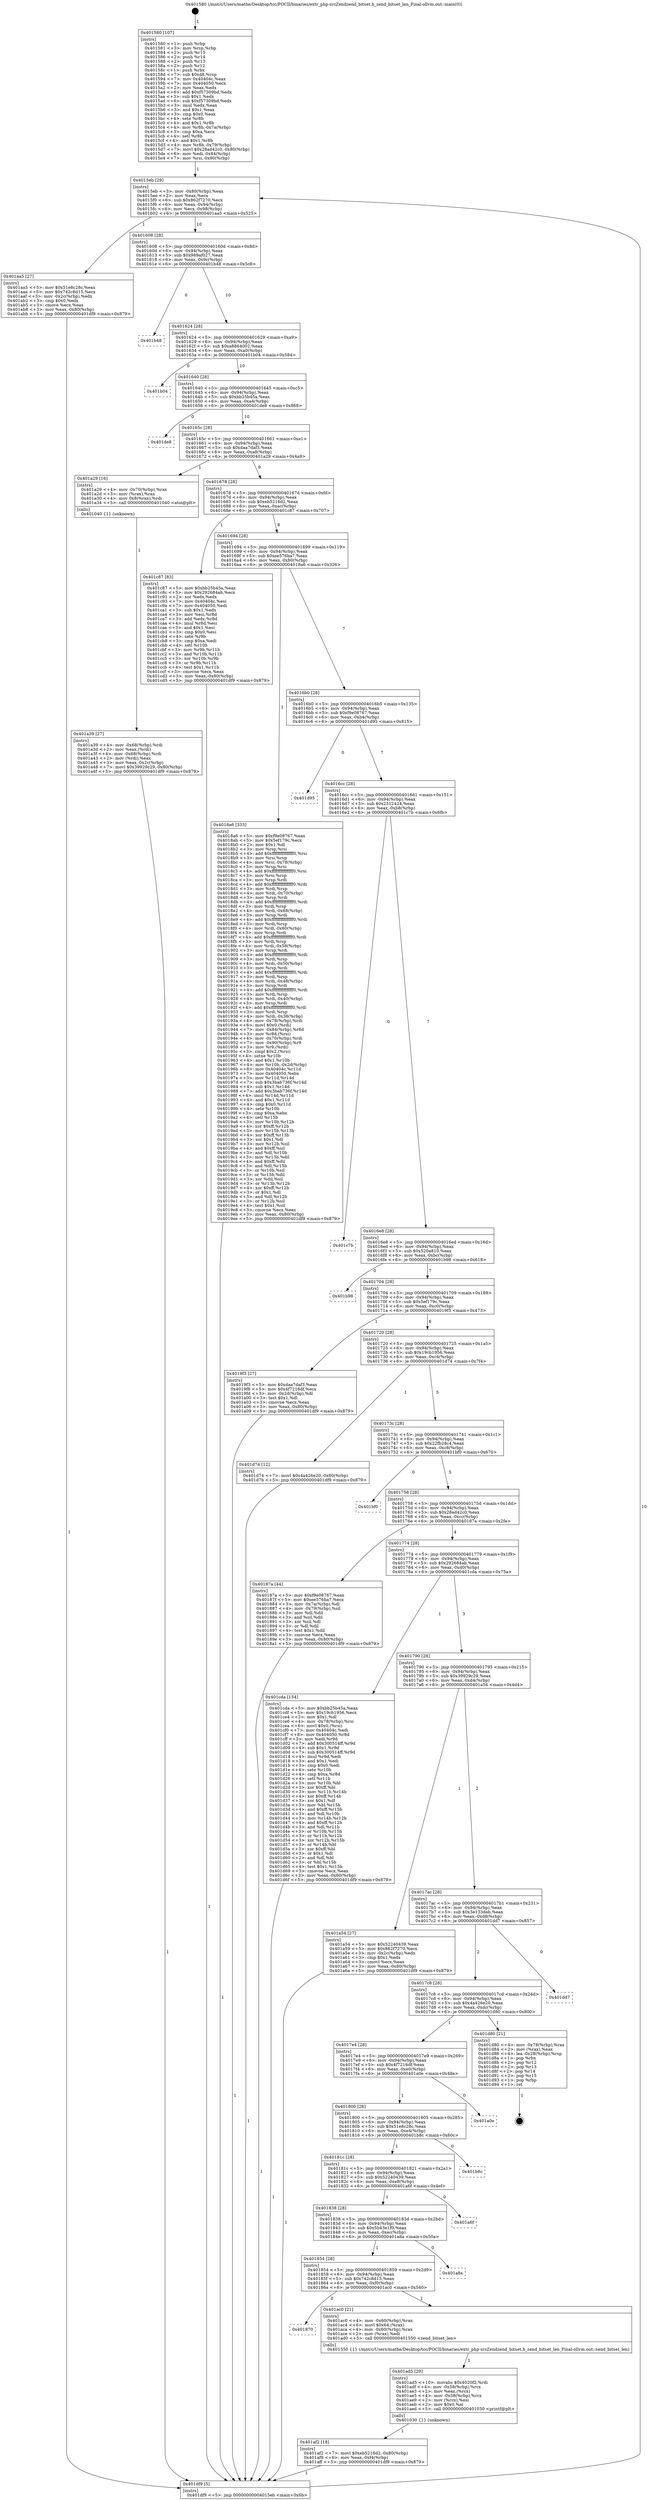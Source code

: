 digraph "0x401580" {
  label = "0x401580 (/mnt/c/Users/mathe/Desktop/tcc/POCII/binaries/extr_php-srcZendzend_bitset.h_zend_bitset_len_Final-ollvm.out::main(0))"
  labelloc = "t"
  node[shape=record]

  Entry [label="",width=0.3,height=0.3,shape=circle,fillcolor=black,style=filled]
  "0x4015eb" [label="{
     0x4015eb [29]\l
     | [instrs]\l
     &nbsp;&nbsp;0x4015eb \<+3\>: mov -0x80(%rbp),%eax\l
     &nbsp;&nbsp;0x4015ee \<+2\>: mov %eax,%ecx\l
     &nbsp;&nbsp;0x4015f0 \<+6\>: sub $0x862f7270,%ecx\l
     &nbsp;&nbsp;0x4015f6 \<+6\>: mov %eax,-0x94(%rbp)\l
     &nbsp;&nbsp;0x4015fc \<+6\>: mov %ecx,-0x98(%rbp)\l
     &nbsp;&nbsp;0x401602 \<+6\>: je 0000000000401aa5 \<main+0x525\>\l
  }"]
  "0x401aa5" [label="{
     0x401aa5 [27]\l
     | [instrs]\l
     &nbsp;&nbsp;0x401aa5 \<+5\>: mov $0x51e8c28c,%eax\l
     &nbsp;&nbsp;0x401aaa \<+5\>: mov $0x742c8d15,%ecx\l
     &nbsp;&nbsp;0x401aaf \<+3\>: mov -0x2c(%rbp),%edx\l
     &nbsp;&nbsp;0x401ab2 \<+3\>: cmp $0x0,%edx\l
     &nbsp;&nbsp;0x401ab5 \<+3\>: cmove %ecx,%eax\l
     &nbsp;&nbsp;0x401ab8 \<+3\>: mov %eax,-0x80(%rbp)\l
     &nbsp;&nbsp;0x401abb \<+5\>: jmp 0000000000401df9 \<main+0x879\>\l
  }"]
  "0x401608" [label="{
     0x401608 [28]\l
     | [instrs]\l
     &nbsp;&nbsp;0x401608 \<+5\>: jmp 000000000040160d \<main+0x8d\>\l
     &nbsp;&nbsp;0x40160d \<+6\>: mov -0x94(%rbp),%eax\l
     &nbsp;&nbsp;0x401613 \<+5\>: sub $0x989af027,%eax\l
     &nbsp;&nbsp;0x401618 \<+6\>: mov %eax,-0x9c(%rbp)\l
     &nbsp;&nbsp;0x40161e \<+6\>: je 0000000000401b48 \<main+0x5c8\>\l
  }"]
  Exit [label="",width=0.3,height=0.3,shape=circle,fillcolor=black,style=filled,peripheries=2]
  "0x401b48" [label="{
     0x401b48\l
  }", style=dashed]
  "0x401624" [label="{
     0x401624 [28]\l
     | [instrs]\l
     &nbsp;&nbsp;0x401624 \<+5\>: jmp 0000000000401629 \<main+0xa9\>\l
     &nbsp;&nbsp;0x401629 \<+6\>: mov -0x94(%rbp),%eax\l
     &nbsp;&nbsp;0x40162f \<+5\>: sub $0xa8864002,%eax\l
     &nbsp;&nbsp;0x401634 \<+6\>: mov %eax,-0xa0(%rbp)\l
     &nbsp;&nbsp;0x40163a \<+6\>: je 0000000000401b04 \<main+0x584\>\l
  }"]
  "0x401af2" [label="{
     0x401af2 [18]\l
     | [instrs]\l
     &nbsp;&nbsp;0x401af2 \<+7\>: movl $0xeb5216d2,-0x80(%rbp)\l
     &nbsp;&nbsp;0x401af9 \<+6\>: mov %eax,-0xf4(%rbp)\l
     &nbsp;&nbsp;0x401aff \<+5\>: jmp 0000000000401df9 \<main+0x879\>\l
  }"]
  "0x401b04" [label="{
     0x401b04\l
  }", style=dashed]
  "0x401640" [label="{
     0x401640 [28]\l
     | [instrs]\l
     &nbsp;&nbsp;0x401640 \<+5\>: jmp 0000000000401645 \<main+0xc5\>\l
     &nbsp;&nbsp;0x401645 \<+6\>: mov -0x94(%rbp),%eax\l
     &nbsp;&nbsp;0x40164b \<+5\>: sub $0xbb25b45a,%eax\l
     &nbsp;&nbsp;0x401650 \<+6\>: mov %eax,-0xa4(%rbp)\l
     &nbsp;&nbsp;0x401656 \<+6\>: je 0000000000401de8 \<main+0x868\>\l
  }"]
  "0x401ad5" [label="{
     0x401ad5 [29]\l
     | [instrs]\l
     &nbsp;&nbsp;0x401ad5 \<+10\>: movabs $0x4020f2,%rdi\l
     &nbsp;&nbsp;0x401adf \<+4\>: mov -0x58(%rbp),%rcx\l
     &nbsp;&nbsp;0x401ae3 \<+2\>: mov %eax,(%rcx)\l
     &nbsp;&nbsp;0x401ae5 \<+4\>: mov -0x58(%rbp),%rcx\l
     &nbsp;&nbsp;0x401ae9 \<+2\>: mov (%rcx),%esi\l
     &nbsp;&nbsp;0x401aeb \<+2\>: mov $0x0,%al\l
     &nbsp;&nbsp;0x401aed \<+5\>: call 0000000000401030 \<printf@plt\>\l
     | [calls]\l
     &nbsp;&nbsp;0x401030 \{1\} (unknown)\l
  }"]
  "0x401de8" [label="{
     0x401de8\l
  }", style=dashed]
  "0x40165c" [label="{
     0x40165c [28]\l
     | [instrs]\l
     &nbsp;&nbsp;0x40165c \<+5\>: jmp 0000000000401661 \<main+0xe1\>\l
     &nbsp;&nbsp;0x401661 \<+6\>: mov -0x94(%rbp),%eax\l
     &nbsp;&nbsp;0x401667 \<+5\>: sub $0xdaa7daf3,%eax\l
     &nbsp;&nbsp;0x40166c \<+6\>: mov %eax,-0xa8(%rbp)\l
     &nbsp;&nbsp;0x401672 \<+6\>: je 0000000000401a29 \<main+0x4a9\>\l
  }"]
  "0x401870" [label="{
     0x401870\l
  }", style=dashed]
  "0x401a29" [label="{
     0x401a29 [16]\l
     | [instrs]\l
     &nbsp;&nbsp;0x401a29 \<+4\>: mov -0x70(%rbp),%rax\l
     &nbsp;&nbsp;0x401a2d \<+3\>: mov (%rax),%rax\l
     &nbsp;&nbsp;0x401a30 \<+4\>: mov 0x8(%rax),%rdi\l
     &nbsp;&nbsp;0x401a34 \<+5\>: call 0000000000401040 \<atoi@plt\>\l
     | [calls]\l
     &nbsp;&nbsp;0x401040 \{1\} (unknown)\l
  }"]
  "0x401678" [label="{
     0x401678 [28]\l
     | [instrs]\l
     &nbsp;&nbsp;0x401678 \<+5\>: jmp 000000000040167d \<main+0xfd\>\l
     &nbsp;&nbsp;0x40167d \<+6\>: mov -0x94(%rbp),%eax\l
     &nbsp;&nbsp;0x401683 \<+5\>: sub $0xeb5216d2,%eax\l
     &nbsp;&nbsp;0x401688 \<+6\>: mov %eax,-0xac(%rbp)\l
     &nbsp;&nbsp;0x40168e \<+6\>: je 0000000000401c87 \<main+0x707\>\l
  }"]
  "0x401ac0" [label="{
     0x401ac0 [21]\l
     | [instrs]\l
     &nbsp;&nbsp;0x401ac0 \<+4\>: mov -0x60(%rbp),%rax\l
     &nbsp;&nbsp;0x401ac4 \<+6\>: movl $0x64,(%rax)\l
     &nbsp;&nbsp;0x401aca \<+4\>: mov -0x60(%rbp),%rax\l
     &nbsp;&nbsp;0x401ace \<+2\>: mov (%rax),%edi\l
     &nbsp;&nbsp;0x401ad0 \<+5\>: call 0000000000401550 \<zend_bitset_len\>\l
     | [calls]\l
     &nbsp;&nbsp;0x401550 \{1\} (/mnt/c/Users/mathe/Desktop/tcc/POCII/binaries/extr_php-srcZendzend_bitset.h_zend_bitset_len_Final-ollvm.out::zend_bitset_len)\l
  }"]
  "0x401c87" [label="{
     0x401c87 [83]\l
     | [instrs]\l
     &nbsp;&nbsp;0x401c87 \<+5\>: mov $0xbb25b45a,%eax\l
     &nbsp;&nbsp;0x401c8c \<+5\>: mov $0x292684ab,%ecx\l
     &nbsp;&nbsp;0x401c91 \<+2\>: xor %edx,%edx\l
     &nbsp;&nbsp;0x401c93 \<+7\>: mov 0x40404c,%esi\l
     &nbsp;&nbsp;0x401c9a \<+7\>: mov 0x404050,%edi\l
     &nbsp;&nbsp;0x401ca1 \<+3\>: sub $0x1,%edx\l
     &nbsp;&nbsp;0x401ca4 \<+3\>: mov %esi,%r8d\l
     &nbsp;&nbsp;0x401ca7 \<+3\>: add %edx,%r8d\l
     &nbsp;&nbsp;0x401caa \<+4\>: imul %r8d,%esi\l
     &nbsp;&nbsp;0x401cae \<+3\>: and $0x1,%esi\l
     &nbsp;&nbsp;0x401cb1 \<+3\>: cmp $0x0,%esi\l
     &nbsp;&nbsp;0x401cb4 \<+4\>: sete %r9b\l
     &nbsp;&nbsp;0x401cb8 \<+3\>: cmp $0xa,%edi\l
     &nbsp;&nbsp;0x401cbb \<+4\>: setl %r10b\l
     &nbsp;&nbsp;0x401cbf \<+3\>: mov %r9b,%r11b\l
     &nbsp;&nbsp;0x401cc2 \<+3\>: and %r10b,%r11b\l
     &nbsp;&nbsp;0x401cc5 \<+3\>: xor %r10b,%r9b\l
     &nbsp;&nbsp;0x401cc8 \<+3\>: or %r9b,%r11b\l
     &nbsp;&nbsp;0x401ccb \<+4\>: test $0x1,%r11b\l
     &nbsp;&nbsp;0x401ccf \<+3\>: cmovne %ecx,%eax\l
     &nbsp;&nbsp;0x401cd2 \<+3\>: mov %eax,-0x80(%rbp)\l
     &nbsp;&nbsp;0x401cd5 \<+5\>: jmp 0000000000401df9 \<main+0x879\>\l
  }"]
  "0x401694" [label="{
     0x401694 [28]\l
     | [instrs]\l
     &nbsp;&nbsp;0x401694 \<+5\>: jmp 0000000000401699 \<main+0x119\>\l
     &nbsp;&nbsp;0x401699 \<+6\>: mov -0x94(%rbp),%eax\l
     &nbsp;&nbsp;0x40169f \<+5\>: sub $0xee576ba7,%eax\l
     &nbsp;&nbsp;0x4016a4 \<+6\>: mov %eax,-0xb0(%rbp)\l
     &nbsp;&nbsp;0x4016aa \<+6\>: je 00000000004018a6 \<main+0x326\>\l
  }"]
  "0x401854" [label="{
     0x401854 [28]\l
     | [instrs]\l
     &nbsp;&nbsp;0x401854 \<+5\>: jmp 0000000000401859 \<main+0x2d9\>\l
     &nbsp;&nbsp;0x401859 \<+6\>: mov -0x94(%rbp),%eax\l
     &nbsp;&nbsp;0x40185f \<+5\>: sub $0x742c8d15,%eax\l
     &nbsp;&nbsp;0x401864 \<+6\>: mov %eax,-0xf0(%rbp)\l
     &nbsp;&nbsp;0x40186a \<+6\>: je 0000000000401ac0 \<main+0x540\>\l
  }"]
  "0x4018a6" [label="{
     0x4018a6 [333]\l
     | [instrs]\l
     &nbsp;&nbsp;0x4018a6 \<+5\>: mov $0xf9e08767,%eax\l
     &nbsp;&nbsp;0x4018ab \<+5\>: mov $0x5ef179c,%ecx\l
     &nbsp;&nbsp;0x4018b0 \<+2\>: mov $0x1,%dl\l
     &nbsp;&nbsp;0x4018b2 \<+3\>: mov %rsp,%rsi\l
     &nbsp;&nbsp;0x4018b5 \<+4\>: add $0xfffffffffffffff0,%rsi\l
     &nbsp;&nbsp;0x4018b9 \<+3\>: mov %rsi,%rsp\l
     &nbsp;&nbsp;0x4018bc \<+4\>: mov %rsi,-0x78(%rbp)\l
     &nbsp;&nbsp;0x4018c0 \<+3\>: mov %rsp,%rsi\l
     &nbsp;&nbsp;0x4018c3 \<+4\>: add $0xfffffffffffffff0,%rsi\l
     &nbsp;&nbsp;0x4018c7 \<+3\>: mov %rsi,%rsp\l
     &nbsp;&nbsp;0x4018ca \<+3\>: mov %rsp,%rdi\l
     &nbsp;&nbsp;0x4018cd \<+4\>: add $0xfffffffffffffff0,%rdi\l
     &nbsp;&nbsp;0x4018d1 \<+3\>: mov %rdi,%rsp\l
     &nbsp;&nbsp;0x4018d4 \<+4\>: mov %rdi,-0x70(%rbp)\l
     &nbsp;&nbsp;0x4018d8 \<+3\>: mov %rsp,%rdi\l
     &nbsp;&nbsp;0x4018db \<+4\>: add $0xfffffffffffffff0,%rdi\l
     &nbsp;&nbsp;0x4018df \<+3\>: mov %rdi,%rsp\l
     &nbsp;&nbsp;0x4018e2 \<+4\>: mov %rdi,-0x68(%rbp)\l
     &nbsp;&nbsp;0x4018e6 \<+3\>: mov %rsp,%rdi\l
     &nbsp;&nbsp;0x4018e9 \<+4\>: add $0xfffffffffffffff0,%rdi\l
     &nbsp;&nbsp;0x4018ed \<+3\>: mov %rdi,%rsp\l
     &nbsp;&nbsp;0x4018f0 \<+4\>: mov %rdi,-0x60(%rbp)\l
     &nbsp;&nbsp;0x4018f4 \<+3\>: mov %rsp,%rdi\l
     &nbsp;&nbsp;0x4018f7 \<+4\>: add $0xfffffffffffffff0,%rdi\l
     &nbsp;&nbsp;0x4018fb \<+3\>: mov %rdi,%rsp\l
     &nbsp;&nbsp;0x4018fe \<+4\>: mov %rdi,-0x58(%rbp)\l
     &nbsp;&nbsp;0x401902 \<+3\>: mov %rsp,%rdi\l
     &nbsp;&nbsp;0x401905 \<+4\>: add $0xfffffffffffffff0,%rdi\l
     &nbsp;&nbsp;0x401909 \<+3\>: mov %rdi,%rsp\l
     &nbsp;&nbsp;0x40190c \<+4\>: mov %rdi,-0x50(%rbp)\l
     &nbsp;&nbsp;0x401910 \<+3\>: mov %rsp,%rdi\l
     &nbsp;&nbsp;0x401913 \<+4\>: add $0xfffffffffffffff0,%rdi\l
     &nbsp;&nbsp;0x401917 \<+3\>: mov %rdi,%rsp\l
     &nbsp;&nbsp;0x40191a \<+4\>: mov %rdi,-0x48(%rbp)\l
     &nbsp;&nbsp;0x40191e \<+3\>: mov %rsp,%rdi\l
     &nbsp;&nbsp;0x401921 \<+4\>: add $0xfffffffffffffff0,%rdi\l
     &nbsp;&nbsp;0x401925 \<+3\>: mov %rdi,%rsp\l
     &nbsp;&nbsp;0x401928 \<+4\>: mov %rdi,-0x40(%rbp)\l
     &nbsp;&nbsp;0x40192c \<+3\>: mov %rsp,%rdi\l
     &nbsp;&nbsp;0x40192f \<+4\>: add $0xfffffffffffffff0,%rdi\l
     &nbsp;&nbsp;0x401933 \<+3\>: mov %rdi,%rsp\l
     &nbsp;&nbsp;0x401936 \<+4\>: mov %rdi,-0x38(%rbp)\l
     &nbsp;&nbsp;0x40193a \<+4\>: mov -0x78(%rbp),%rdi\l
     &nbsp;&nbsp;0x40193e \<+6\>: movl $0x0,(%rdi)\l
     &nbsp;&nbsp;0x401944 \<+7\>: mov -0x84(%rbp),%r8d\l
     &nbsp;&nbsp;0x40194b \<+3\>: mov %r8d,(%rsi)\l
     &nbsp;&nbsp;0x40194e \<+4\>: mov -0x70(%rbp),%rdi\l
     &nbsp;&nbsp;0x401952 \<+7\>: mov -0x90(%rbp),%r9\l
     &nbsp;&nbsp;0x401959 \<+3\>: mov %r9,(%rdi)\l
     &nbsp;&nbsp;0x40195c \<+3\>: cmpl $0x2,(%rsi)\l
     &nbsp;&nbsp;0x40195f \<+4\>: setne %r10b\l
     &nbsp;&nbsp;0x401963 \<+4\>: and $0x1,%r10b\l
     &nbsp;&nbsp;0x401967 \<+4\>: mov %r10b,-0x2d(%rbp)\l
     &nbsp;&nbsp;0x40196b \<+8\>: mov 0x40404c,%r11d\l
     &nbsp;&nbsp;0x401973 \<+7\>: mov 0x404050,%ebx\l
     &nbsp;&nbsp;0x40197a \<+3\>: mov %r11d,%r14d\l
     &nbsp;&nbsp;0x40197d \<+7\>: sub $0x3bab736f,%r14d\l
     &nbsp;&nbsp;0x401984 \<+4\>: sub $0x1,%r14d\l
     &nbsp;&nbsp;0x401988 \<+7\>: add $0x3bab736f,%r14d\l
     &nbsp;&nbsp;0x40198f \<+4\>: imul %r14d,%r11d\l
     &nbsp;&nbsp;0x401993 \<+4\>: and $0x1,%r11d\l
     &nbsp;&nbsp;0x401997 \<+4\>: cmp $0x0,%r11d\l
     &nbsp;&nbsp;0x40199b \<+4\>: sete %r10b\l
     &nbsp;&nbsp;0x40199f \<+3\>: cmp $0xa,%ebx\l
     &nbsp;&nbsp;0x4019a2 \<+4\>: setl %r15b\l
     &nbsp;&nbsp;0x4019a6 \<+3\>: mov %r10b,%r12b\l
     &nbsp;&nbsp;0x4019a9 \<+4\>: xor $0xff,%r12b\l
     &nbsp;&nbsp;0x4019ad \<+3\>: mov %r15b,%r13b\l
     &nbsp;&nbsp;0x4019b0 \<+4\>: xor $0xff,%r13b\l
     &nbsp;&nbsp;0x4019b4 \<+3\>: xor $0x1,%dl\l
     &nbsp;&nbsp;0x4019b7 \<+3\>: mov %r12b,%sil\l
     &nbsp;&nbsp;0x4019ba \<+4\>: and $0xff,%sil\l
     &nbsp;&nbsp;0x4019be \<+3\>: and %dl,%r10b\l
     &nbsp;&nbsp;0x4019c1 \<+3\>: mov %r13b,%dil\l
     &nbsp;&nbsp;0x4019c4 \<+4\>: and $0xff,%dil\l
     &nbsp;&nbsp;0x4019c8 \<+3\>: and %dl,%r15b\l
     &nbsp;&nbsp;0x4019cb \<+3\>: or %r10b,%sil\l
     &nbsp;&nbsp;0x4019ce \<+3\>: or %r15b,%dil\l
     &nbsp;&nbsp;0x4019d1 \<+3\>: xor %dil,%sil\l
     &nbsp;&nbsp;0x4019d4 \<+3\>: or %r13b,%r12b\l
     &nbsp;&nbsp;0x4019d7 \<+4\>: xor $0xff,%r12b\l
     &nbsp;&nbsp;0x4019db \<+3\>: or $0x1,%dl\l
     &nbsp;&nbsp;0x4019de \<+3\>: and %dl,%r12b\l
     &nbsp;&nbsp;0x4019e1 \<+3\>: or %r12b,%sil\l
     &nbsp;&nbsp;0x4019e4 \<+4\>: test $0x1,%sil\l
     &nbsp;&nbsp;0x4019e8 \<+3\>: cmovne %ecx,%eax\l
     &nbsp;&nbsp;0x4019eb \<+3\>: mov %eax,-0x80(%rbp)\l
     &nbsp;&nbsp;0x4019ee \<+5\>: jmp 0000000000401df9 \<main+0x879\>\l
  }"]
  "0x4016b0" [label="{
     0x4016b0 [28]\l
     | [instrs]\l
     &nbsp;&nbsp;0x4016b0 \<+5\>: jmp 00000000004016b5 \<main+0x135\>\l
     &nbsp;&nbsp;0x4016b5 \<+6\>: mov -0x94(%rbp),%eax\l
     &nbsp;&nbsp;0x4016bb \<+5\>: sub $0xf9e08767,%eax\l
     &nbsp;&nbsp;0x4016c0 \<+6\>: mov %eax,-0xb4(%rbp)\l
     &nbsp;&nbsp;0x4016c6 \<+6\>: je 0000000000401d95 \<main+0x815\>\l
  }"]
  "0x401a8a" [label="{
     0x401a8a\l
  }", style=dashed]
  "0x401d95" [label="{
     0x401d95\l
  }", style=dashed]
  "0x4016cc" [label="{
     0x4016cc [28]\l
     | [instrs]\l
     &nbsp;&nbsp;0x4016cc \<+5\>: jmp 00000000004016d1 \<main+0x151\>\l
     &nbsp;&nbsp;0x4016d1 \<+6\>: mov -0x94(%rbp),%eax\l
     &nbsp;&nbsp;0x4016d7 \<+5\>: sub $0x2312424,%eax\l
     &nbsp;&nbsp;0x4016dc \<+6\>: mov %eax,-0xb8(%rbp)\l
     &nbsp;&nbsp;0x4016e2 \<+6\>: je 0000000000401c7b \<main+0x6fb\>\l
  }"]
  "0x401838" [label="{
     0x401838 [28]\l
     | [instrs]\l
     &nbsp;&nbsp;0x401838 \<+5\>: jmp 000000000040183d \<main+0x2bd\>\l
     &nbsp;&nbsp;0x40183d \<+6\>: mov -0x94(%rbp),%eax\l
     &nbsp;&nbsp;0x401843 \<+5\>: sub $0x5b43e1f0,%eax\l
     &nbsp;&nbsp;0x401848 \<+6\>: mov %eax,-0xec(%rbp)\l
     &nbsp;&nbsp;0x40184e \<+6\>: je 0000000000401a8a \<main+0x50a\>\l
  }"]
  "0x401c7b" [label="{
     0x401c7b\l
  }", style=dashed]
  "0x4016e8" [label="{
     0x4016e8 [28]\l
     | [instrs]\l
     &nbsp;&nbsp;0x4016e8 \<+5\>: jmp 00000000004016ed \<main+0x16d\>\l
     &nbsp;&nbsp;0x4016ed \<+6\>: mov -0x94(%rbp),%eax\l
     &nbsp;&nbsp;0x4016f3 \<+5\>: sub $0x520a810,%eax\l
     &nbsp;&nbsp;0x4016f8 \<+6\>: mov %eax,-0xbc(%rbp)\l
     &nbsp;&nbsp;0x4016fe \<+6\>: je 0000000000401b98 \<main+0x618\>\l
  }"]
  "0x401a6f" [label="{
     0x401a6f\l
  }", style=dashed]
  "0x401b98" [label="{
     0x401b98\l
  }", style=dashed]
  "0x401704" [label="{
     0x401704 [28]\l
     | [instrs]\l
     &nbsp;&nbsp;0x401704 \<+5\>: jmp 0000000000401709 \<main+0x189\>\l
     &nbsp;&nbsp;0x401709 \<+6\>: mov -0x94(%rbp),%eax\l
     &nbsp;&nbsp;0x40170f \<+5\>: sub $0x5ef179c,%eax\l
     &nbsp;&nbsp;0x401714 \<+6\>: mov %eax,-0xc0(%rbp)\l
     &nbsp;&nbsp;0x40171a \<+6\>: je 00000000004019f3 \<main+0x473\>\l
  }"]
  "0x40181c" [label="{
     0x40181c [28]\l
     | [instrs]\l
     &nbsp;&nbsp;0x40181c \<+5\>: jmp 0000000000401821 \<main+0x2a1\>\l
     &nbsp;&nbsp;0x401821 \<+6\>: mov -0x94(%rbp),%eax\l
     &nbsp;&nbsp;0x401827 \<+5\>: sub $0x52240439,%eax\l
     &nbsp;&nbsp;0x40182c \<+6\>: mov %eax,-0xe8(%rbp)\l
     &nbsp;&nbsp;0x401832 \<+6\>: je 0000000000401a6f \<main+0x4ef\>\l
  }"]
  "0x4019f3" [label="{
     0x4019f3 [27]\l
     | [instrs]\l
     &nbsp;&nbsp;0x4019f3 \<+5\>: mov $0xdaa7daf3,%eax\l
     &nbsp;&nbsp;0x4019f8 \<+5\>: mov $0x4f7216df,%ecx\l
     &nbsp;&nbsp;0x4019fd \<+3\>: mov -0x2d(%rbp),%dl\l
     &nbsp;&nbsp;0x401a00 \<+3\>: test $0x1,%dl\l
     &nbsp;&nbsp;0x401a03 \<+3\>: cmovne %ecx,%eax\l
     &nbsp;&nbsp;0x401a06 \<+3\>: mov %eax,-0x80(%rbp)\l
     &nbsp;&nbsp;0x401a09 \<+5\>: jmp 0000000000401df9 \<main+0x879\>\l
  }"]
  "0x401720" [label="{
     0x401720 [28]\l
     | [instrs]\l
     &nbsp;&nbsp;0x401720 \<+5\>: jmp 0000000000401725 \<main+0x1a5\>\l
     &nbsp;&nbsp;0x401725 \<+6\>: mov -0x94(%rbp),%eax\l
     &nbsp;&nbsp;0x40172b \<+5\>: sub $0x19cb1956,%eax\l
     &nbsp;&nbsp;0x401730 \<+6\>: mov %eax,-0xc4(%rbp)\l
     &nbsp;&nbsp;0x401736 \<+6\>: je 0000000000401d74 \<main+0x7f4\>\l
  }"]
  "0x401b8c" [label="{
     0x401b8c\l
  }", style=dashed]
  "0x401d74" [label="{
     0x401d74 [12]\l
     | [instrs]\l
     &nbsp;&nbsp;0x401d74 \<+7\>: movl $0x4a426e20,-0x80(%rbp)\l
     &nbsp;&nbsp;0x401d7b \<+5\>: jmp 0000000000401df9 \<main+0x879\>\l
  }"]
  "0x40173c" [label="{
     0x40173c [28]\l
     | [instrs]\l
     &nbsp;&nbsp;0x40173c \<+5\>: jmp 0000000000401741 \<main+0x1c1\>\l
     &nbsp;&nbsp;0x401741 \<+6\>: mov -0x94(%rbp),%eax\l
     &nbsp;&nbsp;0x401747 \<+5\>: sub $0x22fb28c4,%eax\l
     &nbsp;&nbsp;0x40174c \<+6\>: mov %eax,-0xc8(%rbp)\l
     &nbsp;&nbsp;0x401752 \<+6\>: je 0000000000401bf0 \<main+0x670\>\l
  }"]
  "0x401800" [label="{
     0x401800 [28]\l
     | [instrs]\l
     &nbsp;&nbsp;0x401800 \<+5\>: jmp 0000000000401805 \<main+0x285\>\l
     &nbsp;&nbsp;0x401805 \<+6\>: mov -0x94(%rbp),%eax\l
     &nbsp;&nbsp;0x40180b \<+5\>: sub $0x51e8c28c,%eax\l
     &nbsp;&nbsp;0x401810 \<+6\>: mov %eax,-0xe4(%rbp)\l
     &nbsp;&nbsp;0x401816 \<+6\>: je 0000000000401b8c \<main+0x60c\>\l
  }"]
  "0x401bf0" [label="{
     0x401bf0\l
  }", style=dashed]
  "0x401758" [label="{
     0x401758 [28]\l
     | [instrs]\l
     &nbsp;&nbsp;0x401758 \<+5\>: jmp 000000000040175d \<main+0x1dd\>\l
     &nbsp;&nbsp;0x40175d \<+6\>: mov -0x94(%rbp),%eax\l
     &nbsp;&nbsp;0x401763 \<+5\>: sub $0x28ad42c0,%eax\l
     &nbsp;&nbsp;0x401768 \<+6\>: mov %eax,-0xcc(%rbp)\l
     &nbsp;&nbsp;0x40176e \<+6\>: je 000000000040187a \<main+0x2fa\>\l
  }"]
  "0x401a0e" [label="{
     0x401a0e\l
  }", style=dashed]
  "0x40187a" [label="{
     0x40187a [44]\l
     | [instrs]\l
     &nbsp;&nbsp;0x40187a \<+5\>: mov $0xf9e08767,%eax\l
     &nbsp;&nbsp;0x40187f \<+5\>: mov $0xee576ba7,%ecx\l
     &nbsp;&nbsp;0x401884 \<+3\>: mov -0x7a(%rbp),%dl\l
     &nbsp;&nbsp;0x401887 \<+4\>: mov -0x79(%rbp),%sil\l
     &nbsp;&nbsp;0x40188b \<+3\>: mov %dl,%dil\l
     &nbsp;&nbsp;0x40188e \<+3\>: and %sil,%dil\l
     &nbsp;&nbsp;0x401891 \<+3\>: xor %sil,%dl\l
     &nbsp;&nbsp;0x401894 \<+3\>: or %dl,%dil\l
     &nbsp;&nbsp;0x401897 \<+4\>: test $0x1,%dil\l
     &nbsp;&nbsp;0x40189b \<+3\>: cmovne %ecx,%eax\l
     &nbsp;&nbsp;0x40189e \<+3\>: mov %eax,-0x80(%rbp)\l
     &nbsp;&nbsp;0x4018a1 \<+5\>: jmp 0000000000401df9 \<main+0x879\>\l
  }"]
  "0x401774" [label="{
     0x401774 [28]\l
     | [instrs]\l
     &nbsp;&nbsp;0x401774 \<+5\>: jmp 0000000000401779 \<main+0x1f9\>\l
     &nbsp;&nbsp;0x401779 \<+6\>: mov -0x94(%rbp),%eax\l
     &nbsp;&nbsp;0x40177f \<+5\>: sub $0x292684ab,%eax\l
     &nbsp;&nbsp;0x401784 \<+6\>: mov %eax,-0xd0(%rbp)\l
     &nbsp;&nbsp;0x40178a \<+6\>: je 0000000000401cda \<main+0x75a\>\l
  }"]
  "0x401df9" [label="{
     0x401df9 [5]\l
     | [instrs]\l
     &nbsp;&nbsp;0x401df9 \<+5\>: jmp 00000000004015eb \<main+0x6b\>\l
  }"]
  "0x401580" [label="{
     0x401580 [107]\l
     | [instrs]\l
     &nbsp;&nbsp;0x401580 \<+1\>: push %rbp\l
     &nbsp;&nbsp;0x401581 \<+3\>: mov %rsp,%rbp\l
     &nbsp;&nbsp;0x401584 \<+2\>: push %r15\l
     &nbsp;&nbsp;0x401586 \<+2\>: push %r14\l
     &nbsp;&nbsp;0x401588 \<+2\>: push %r13\l
     &nbsp;&nbsp;0x40158a \<+2\>: push %r12\l
     &nbsp;&nbsp;0x40158c \<+1\>: push %rbx\l
     &nbsp;&nbsp;0x40158d \<+7\>: sub $0xd8,%rsp\l
     &nbsp;&nbsp;0x401594 \<+7\>: mov 0x40404c,%eax\l
     &nbsp;&nbsp;0x40159b \<+7\>: mov 0x404050,%ecx\l
     &nbsp;&nbsp;0x4015a2 \<+2\>: mov %eax,%edx\l
     &nbsp;&nbsp;0x4015a4 \<+6\>: add $0xf57309bd,%edx\l
     &nbsp;&nbsp;0x4015aa \<+3\>: sub $0x1,%edx\l
     &nbsp;&nbsp;0x4015ad \<+6\>: sub $0xf57309bd,%edx\l
     &nbsp;&nbsp;0x4015b3 \<+3\>: imul %edx,%eax\l
     &nbsp;&nbsp;0x4015b6 \<+3\>: and $0x1,%eax\l
     &nbsp;&nbsp;0x4015b9 \<+3\>: cmp $0x0,%eax\l
     &nbsp;&nbsp;0x4015bc \<+4\>: sete %r8b\l
     &nbsp;&nbsp;0x4015c0 \<+4\>: and $0x1,%r8b\l
     &nbsp;&nbsp;0x4015c4 \<+4\>: mov %r8b,-0x7a(%rbp)\l
     &nbsp;&nbsp;0x4015c8 \<+3\>: cmp $0xa,%ecx\l
     &nbsp;&nbsp;0x4015cb \<+4\>: setl %r8b\l
     &nbsp;&nbsp;0x4015cf \<+4\>: and $0x1,%r8b\l
     &nbsp;&nbsp;0x4015d3 \<+4\>: mov %r8b,-0x79(%rbp)\l
     &nbsp;&nbsp;0x4015d7 \<+7\>: movl $0x28ad42c0,-0x80(%rbp)\l
     &nbsp;&nbsp;0x4015de \<+6\>: mov %edi,-0x84(%rbp)\l
     &nbsp;&nbsp;0x4015e4 \<+7\>: mov %rsi,-0x90(%rbp)\l
  }"]
  "0x4017e4" [label="{
     0x4017e4 [28]\l
     | [instrs]\l
     &nbsp;&nbsp;0x4017e4 \<+5\>: jmp 00000000004017e9 \<main+0x269\>\l
     &nbsp;&nbsp;0x4017e9 \<+6\>: mov -0x94(%rbp),%eax\l
     &nbsp;&nbsp;0x4017ef \<+5\>: sub $0x4f7216df,%eax\l
     &nbsp;&nbsp;0x4017f4 \<+6\>: mov %eax,-0xe0(%rbp)\l
     &nbsp;&nbsp;0x4017fa \<+6\>: je 0000000000401a0e \<main+0x48e\>\l
  }"]
  "0x401a39" [label="{
     0x401a39 [27]\l
     | [instrs]\l
     &nbsp;&nbsp;0x401a39 \<+4\>: mov -0x68(%rbp),%rdi\l
     &nbsp;&nbsp;0x401a3d \<+2\>: mov %eax,(%rdi)\l
     &nbsp;&nbsp;0x401a3f \<+4\>: mov -0x68(%rbp),%rdi\l
     &nbsp;&nbsp;0x401a43 \<+2\>: mov (%rdi),%eax\l
     &nbsp;&nbsp;0x401a45 \<+3\>: mov %eax,-0x2c(%rbp)\l
     &nbsp;&nbsp;0x401a48 \<+7\>: movl $0x39929c29,-0x80(%rbp)\l
     &nbsp;&nbsp;0x401a4f \<+5\>: jmp 0000000000401df9 \<main+0x879\>\l
  }"]
  "0x401d80" [label="{
     0x401d80 [21]\l
     | [instrs]\l
     &nbsp;&nbsp;0x401d80 \<+4\>: mov -0x78(%rbp),%rax\l
     &nbsp;&nbsp;0x401d84 \<+2\>: mov (%rax),%eax\l
     &nbsp;&nbsp;0x401d86 \<+4\>: lea -0x28(%rbp),%rsp\l
     &nbsp;&nbsp;0x401d8a \<+1\>: pop %rbx\l
     &nbsp;&nbsp;0x401d8b \<+2\>: pop %r12\l
     &nbsp;&nbsp;0x401d8d \<+2\>: pop %r13\l
     &nbsp;&nbsp;0x401d8f \<+2\>: pop %r14\l
     &nbsp;&nbsp;0x401d91 \<+2\>: pop %r15\l
     &nbsp;&nbsp;0x401d93 \<+1\>: pop %rbp\l
     &nbsp;&nbsp;0x401d94 \<+1\>: ret\l
  }"]
  "0x401cda" [label="{
     0x401cda [154]\l
     | [instrs]\l
     &nbsp;&nbsp;0x401cda \<+5\>: mov $0xbb25b45a,%eax\l
     &nbsp;&nbsp;0x401cdf \<+5\>: mov $0x19cb1956,%ecx\l
     &nbsp;&nbsp;0x401ce4 \<+2\>: mov $0x1,%dl\l
     &nbsp;&nbsp;0x401ce6 \<+4\>: mov -0x78(%rbp),%rsi\l
     &nbsp;&nbsp;0x401cea \<+6\>: movl $0x0,(%rsi)\l
     &nbsp;&nbsp;0x401cf0 \<+7\>: mov 0x40404c,%edi\l
     &nbsp;&nbsp;0x401cf7 \<+8\>: mov 0x404050,%r8d\l
     &nbsp;&nbsp;0x401cff \<+3\>: mov %edi,%r9d\l
     &nbsp;&nbsp;0x401d02 \<+7\>: add $0x300514ff,%r9d\l
     &nbsp;&nbsp;0x401d09 \<+4\>: sub $0x1,%r9d\l
     &nbsp;&nbsp;0x401d0d \<+7\>: sub $0x300514ff,%r9d\l
     &nbsp;&nbsp;0x401d14 \<+4\>: imul %r9d,%edi\l
     &nbsp;&nbsp;0x401d18 \<+3\>: and $0x1,%edi\l
     &nbsp;&nbsp;0x401d1b \<+3\>: cmp $0x0,%edi\l
     &nbsp;&nbsp;0x401d1e \<+4\>: sete %r10b\l
     &nbsp;&nbsp;0x401d22 \<+4\>: cmp $0xa,%r8d\l
     &nbsp;&nbsp;0x401d26 \<+4\>: setl %r11b\l
     &nbsp;&nbsp;0x401d2a \<+3\>: mov %r10b,%bl\l
     &nbsp;&nbsp;0x401d2d \<+3\>: xor $0xff,%bl\l
     &nbsp;&nbsp;0x401d30 \<+3\>: mov %r11b,%r14b\l
     &nbsp;&nbsp;0x401d33 \<+4\>: xor $0xff,%r14b\l
     &nbsp;&nbsp;0x401d37 \<+3\>: xor $0x1,%dl\l
     &nbsp;&nbsp;0x401d3a \<+3\>: mov %bl,%r15b\l
     &nbsp;&nbsp;0x401d3d \<+4\>: and $0xff,%r15b\l
     &nbsp;&nbsp;0x401d41 \<+3\>: and %dl,%r10b\l
     &nbsp;&nbsp;0x401d44 \<+3\>: mov %r14b,%r12b\l
     &nbsp;&nbsp;0x401d47 \<+4\>: and $0xff,%r12b\l
     &nbsp;&nbsp;0x401d4b \<+3\>: and %dl,%r11b\l
     &nbsp;&nbsp;0x401d4e \<+3\>: or %r10b,%r15b\l
     &nbsp;&nbsp;0x401d51 \<+3\>: or %r11b,%r12b\l
     &nbsp;&nbsp;0x401d54 \<+3\>: xor %r12b,%r15b\l
     &nbsp;&nbsp;0x401d57 \<+3\>: or %r14b,%bl\l
     &nbsp;&nbsp;0x401d5a \<+3\>: xor $0xff,%bl\l
     &nbsp;&nbsp;0x401d5d \<+3\>: or $0x1,%dl\l
     &nbsp;&nbsp;0x401d60 \<+2\>: and %dl,%bl\l
     &nbsp;&nbsp;0x401d62 \<+3\>: or %bl,%r15b\l
     &nbsp;&nbsp;0x401d65 \<+4\>: test $0x1,%r15b\l
     &nbsp;&nbsp;0x401d69 \<+3\>: cmovne %ecx,%eax\l
     &nbsp;&nbsp;0x401d6c \<+3\>: mov %eax,-0x80(%rbp)\l
     &nbsp;&nbsp;0x401d6f \<+5\>: jmp 0000000000401df9 \<main+0x879\>\l
  }"]
  "0x401790" [label="{
     0x401790 [28]\l
     | [instrs]\l
     &nbsp;&nbsp;0x401790 \<+5\>: jmp 0000000000401795 \<main+0x215\>\l
     &nbsp;&nbsp;0x401795 \<+6\>: mov -0x94(%rbp),%eax\l
     &nbsp;&nbsp;0x40179b \<+5\>: sub $0x39929c29,%eax\l
     &nbsp;&nbsp;0x4017a0 \<+6\>: mov %eax,-0xd4(%rbp)\l
     &nbsp;&nbsp;0x4017a6 \<+6\>: je 0000000000401a54 \<main+0x4d4\>\l
  }"]
  "0x4017c8" [label="{
     0x4017c8 [28]\l
     | [instrs]\l
     &nbsp;&nbsp;0x4017c8 \<+5\>: jmp 00000000004017cd \<main+0x24d\>\l
     &nbsp;&nbsp;0x4017cd \<+6\>: mov -0x94(%rbp),%eax\l
     &nbsp;&nbsp;0x4017d3 \<+5\>: sub $0x4a426e20,%eax\l
     &nbsp;&nbsp;0x4017d8 \<+6\>: mov %eax,-0xdc(%rbp)\l
     &nbsp;&nbsp;0x4017de \<+6\>: je 0000000000401d80 \<main+0x800\>\l
  }"]
  "0x401a54" [label="{
     0x401a54 [27]\l
     | [instrs]\l
     &nbsp;&nbsp;0x401a54 \<+5\>: mov $0x52240439,%eax\l
     &nbsp;&nbsp;0x401a59 \<+5\>: mov $0x862f7270,%ecx\l
     &nbsp;&nbsp;0x401a5e \<+3\>: mov -0x2c(%rbp),%edx\l
     &nbsp;&nbsp;0x401a61 \<+3\>: cmp $0x1,%edx\l
     &nbsp;&nbsp;0x401a64 \<+3\>: cmovl %ecx,%eax\l
     &nbsp;&nbsp;0x401a67 \<+3\>: mov %eax,-0x80(%rbp)\l
     &nbsp;&nbsp;0x401a6a \<+5\>: jmp 0000000000401df9 \<main+0x879\>\l
  }"]
  "0x4017ac" [label="{
     0x4017ac [28]\l
     | [instrs]\l
     &nbsp;&nbsp;0x4017ac \<+5\>: jmp 00000000004017b1 \<main+0x231\>\l
     &nbsp;&nbsp;0x4017b1 \<+6\>: mov -0x94(%rbp),%eax\l
     &nbsp;&nbsp;0x4017b7 \<+5\>: sub $0x3e133deb,%eax\l
     &nbsp;&nbsp;0x4017bc \<+6\>: mov %eax,-0xd8(%rbp)\l
     &nbsp;&nbsp;0x4017c2 \<+6\>: je 0000000000401dd7 \<main+0x857\>\l
  }"]
  "0x401dd7" [label="{
     0x401dd7\l
  }", style=dashed]
  Entry -> "0x401580" [label=" 1"]
  "0x4015eb" -> "0x401aa5" [label=" 1"]
  "0x4015eb" -> "0x401608" [label=" 10"]
  "0x401d80" -> Exit [label=" 1"]
  "0x401608" -> "0x401b48" [label=" 0"]
  "0x401608" -> "0x401624" [label=" 10"]
  "0x401d74" -> "0x401df9" [label=" 1"]
  "0x401624" -> "0x401b04" [label=" 0"]
  "0x401624" -> "0x401640" [label=" 10"]
  "0x401cda" -> "0x401df9" [label=" 1"]
  "0x401640" -> "0x401de8" [label=" 0"]
  "0x401640" -> "0x40165c" [label=" 10"]
  "0x401c87" -> "0x401df9" [label=" 1"]
  "0x40165c" -> "0x401a29" [label=" 1"]
  "0x40165c" -> "0x401678" [label=" 9"]
  "0x401af2" -> "0x401df9" [label=" 1"]
  "0x401678" -> "0x401c87" [label=" 1"]
  "0x401678" -> "0x401694" [label=" 8"]
  "0x401ad5" -> "0x401af2" [label=" 1"]
  "0x401694" -> "0x4018a6" [label=" 1"]
  "0x401694" -> "0x4016b0" [label=" 7"]
  "0x401854" -> "0x401870" [label=" 0"]
  "0x4016b0" -> "0x401d95" [label=" 0"]
  "0x4016b0" -> "0x4016cc" [label=" 7"]
  "0x401854" -> "0x401ac0" [label=" 1"]
  "0x4016cc" -> "0x401c7b" [label=" 0"]
  "0x4016cc" -> "0x4016e8" [label=" 7"]
  "0x401838" -> "0x401854" [label=" 1"]
  "0x4016e8" -> "0x401b98" [label=" 0"]
  "0x4016e8" -> "0x401704" [label=" 7"]
  "0x401838" -> "0x401a8a" [label=" 0"]
  "0x401704" -> "0x4019f3" [label=" 1"]
  "0x401704" -> "0x401720" [label=" 6"]
  "0x40181c" -> "0x401838" [label=" 1"]
  "0x401720" -> "0x401d74" [label=" 1"]
  "0x401720" -> "0x40173c" [label=" 5"]
  "0x40181c" -> "0x401a6f" [label=" 0"]
  "0x40173c" -> "0x401bf0" [label=" 0"]
  "0x40173c" -> "0x401758" [label=" 5"]
  "0x401800" -> "0x40181c" [label=" 1"]
  "0x401758" -> "0x40187a" [label=" 1"]
  "0x401758" -> "0x401774" [label=" 4"]
  "0x40187a" -> "0x401df9" [label=" 1"]
  "0x401580" -> "0x4015eb" [label=" 1"]
  "0x401df9" -> "0x4015eb" [label=" 10"]
  "0x401800" -> "0x401b8c" [label=" 0"]
  "0x4018a6" -> "0x401df9" [label=" 1"]
  "0x4019f3" -> "0x401df9" [label=" 1"]
  "0x401a29" -> "0x401a39" [label=" 1"]
  "0x401a39" -> "0x401df9" [label=" 1"]
  "0x4017e4" -> "0x401800" [label=" 1"]
  "0x401774" -> "0x401cda" [label=" 1"]
  "0x401774" -> "0x401790" [label=" 3"]
  "0x4017e4" -> "0x401a0e" [label=" 0"]
  "0x401790" -> "0x401a54" [label=" 1"]
  "0x401790" -> "0x4017ac" [label=" 2"]
  "0x401a54" -> "0x401df9" [label=" 1"]
  "0x401aa5" -> "0x401df9" [label=" 1"]
  "0x4017c8" -> "0x4017e4" [label=" 1"]
  "0x4017ac" -> "0x401dd7" [label=" 0"]
  "0x4017ac" -> "0x4017c8" [label=" 2"]
  "0x401ac0" -> "0x401ad5" [label=" 1"]
  "0x4017c8" -> "0x401d80" [label=" 1"]
}
